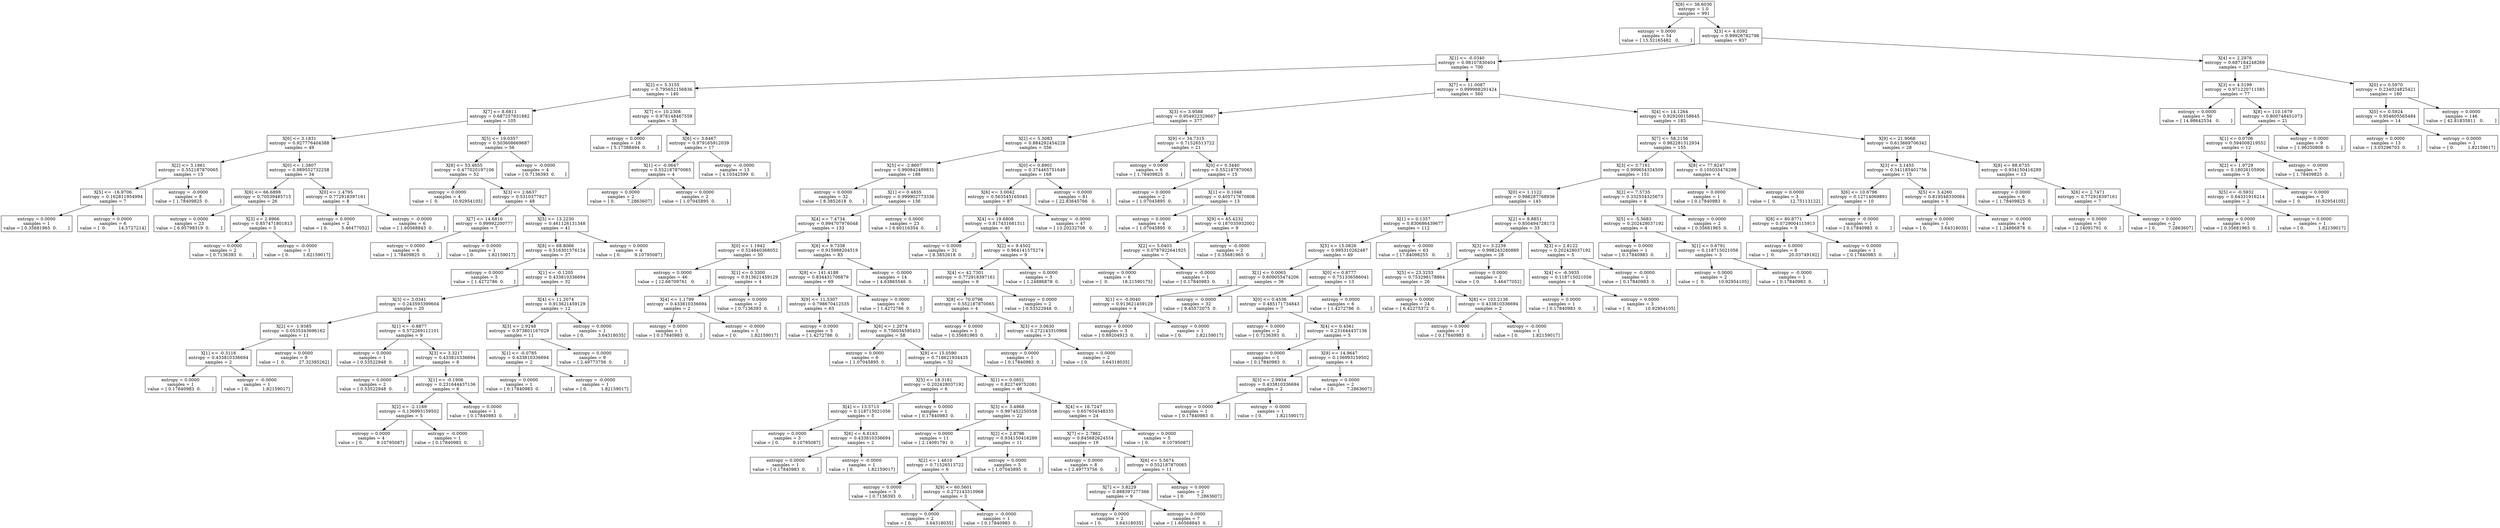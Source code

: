 digraph Tree {
0 [label="X[8] <= 38.6030\nentropy = 1.0\nsamples = 991", shape="box"] ;
1 [label="entropy = 0.0000\nsamples = 54\nvalue = [ 15.52165482   0.        ]", shape="box"] ;
0 -> 1 ;
2 [label="X[3] <= 4.0392\nentropy = 0.99926782798\nsamples = 937", shape="box"] ;
0 -> 2 ;
3 [label="X[1] <= -0.0340\nentropy = 0.98107830404\nsamples = 700", shape="box"] ;
2 -> 3 ;
4 [label="X[2] <= 5.3155\nentropy = 0.795652156836\nsamples = 140", shape="box"] ;
3 -> 4 ;
5 [label="X[7] <= 8.6811\nentropy = 0.687257831882\nsamples = 105", shape="box"] ;
4 -> 5 ;
6 [label="X[6] <= 3.1831\nentropy = 0.927776404388\nsamples = 49", shape="box"] ;
5 -> 6 ;
7 [label="X[2] <= 3.1861\nentropy = 0.552187870065\nsamples = 15", shape="box"] ;
6 -> 7 ;
8 [label="X[5] <= -16.9706\nentropy = 0.162811954994\nsamples = 7", shape="box"] ;
7 -> 8 ;
9 [label="entropy = 0.0000\nsamples = 1\nvalue = [ 0.35681965  0.        ]", shape="box"] ;
8 -> 9 ;
10 [label="entropy = 0.0000\nsamples = 6\nvalue = [  0.         14.5727214]", shape="box"] ;
8 -> 10 ;
11 [label="entropy = -0.0000\nsamples = 8\nvalue = [ 1.78409825  0.        ]", shape="box"] ;
7 -> 11 ;
12 [label="X[0] <= 1.3807\nentropy = 0.989552732258\nsamples = 34", shape="box"] ;
6 -> 12 ;
13 [label="X[6] <= 66.6898\nentropy = 0.70539485715\nsamples = 26", shape="box"] ;
12 -> 13 ;
14 [label="entropy = 0.0000\nsamples = 23\nvalue = [ 6.95798319  0.        ]", shape="box"] ;
13 -> 14 ;
15 [label="X[3] <= 2.8966\nentropy = 0.857471801813\nsamples = 3", shape="box"] ;
13 -> 15 ;
16 [label="entropy = 0.0000\nsamples = 2\nvalue = [ 0.7136393  0.       ]", shape="box"] ;
15 -> 16 ;
17 [label="entropy = -0.0000\nsamples = 1\nvalue = [ 0.          1.82159017]", shape="box"] ;
15 -> 17 ;
18 [label="X[0] <= 1.4795\nentropy = 0.772918397161\nsamples = 8", shape="box"] ;
12 -> 18 ;
19 [label="entropy = 0.0000\nsamples = 2\nvalue = [ 0.          5.46477052]", shape="box"] ;
18 -> 19 ;
20 [label="entropy = -0.0000\nsamples = 6\nvalue = [ 1.60568843  0.        ]", shape="box"] ;
18 -> 20 ;
21 [label="X[5] <= 19.0357\nentropy = 0.503608669687\nsamples = 56", shape="box"] ;
5 -> 21 ;
22 [label="X[8] <= 53.4655\nentropy = 0.477020197106\nsamples = 52", shape="box"] ;
21 -> 22 ;
23 [label="entropy = 0.0000\nsamples = 4\nvalue = [  0.          10.92954105]", shape="box"] ;
22 -> 23 ;
24 [label="X[3] <= 2.6637\nentropy = 0.5310377927\nsamples = 48", shape="box"] ;
22 -> 24 ;
25 [label="X[7] <= 14.6816\nentropy = 0.99992200777\nsamples = 7", shape="box"] ;
24 -> 25 ;
26 [label="entropy = 0.0000\nsamples = 6\nvalue = [ 1.78409825  0.        ]", shape="box"] ;
25 -> 26 ;
27 [label="entropy = 0.0000\nsamples = 1\nvalue = [ 0.          1.82159017]", shape="box"] ;
25 -> 27 ;
28 [label="X[5] <= 13.2230\nentropy = 0.461126131348\nsamples = 41", shape="box"] ;
24 -> 28 ;
29 [label="X[8] <= 68.8066\nentropy = 0.516301576124\nsamples = 37", shape="box"] ;
28 -> 29 ;
30 [label="entropy = 0.0000\nsamples = 5\nvalue = [ 1.4272786  0.       ]", shape="box"] ;
29 -> 30 ;
31 [label="X[1] <= -0.1205\nentropy = 0.433810336694\nsamples = 32", shape="box"] ;
29 -> 31 ;
32 [label="X[3] <= 3.0341\nentropy = 0.243593399604\nsamples = 20", shape="box"] ;
31 -> 32 ;
33 [label="X[2] <= -1.9385\nentropy = 0.0535343696162\nsamples = 11", shape="box"] ;
32 -> 33 ;
34 [label="X[1] <= -0.3116\nentropy = 0.433810336694\nsamples = 2", shape="box"] ;
33 -> 34 ;
35 [label="entropy = 0.0000\nsamples = 1\nvalue = [ 0.17840983  0.        ]", shape="box"] ;
34 -> 35 ;
36 [label="entropy = -0.0000\nsamples = 1\nvalue = [ 0.          1.82159017]", shape="box"] ;
34 -> 36 ;
37 [label="entropy = 0.0000\nsamples = 9\nvalue = [  0.          27.32385262]", shape="box"] ;
33 -> 37 ;
38 [label="X[1] <= -0.8877\nentropy = 0.572269112101\nsamples = 9", shape="box"] ;
32 -> 38 ;
39 [label="entropy = 0.0000\nsamples = 1\nvalue = [ 0.53522948  0.        ]", shape="box"] ;
38 -> 39 ;
40 [label="X[3] <= 3.3217\nentropy = 0.433810336694\nsamples = 8", shape="box"] ;
38 -> 40 ;
41 [label="entropy = 0.0000\nsamples = 2\nvalue = [ 0.53522948  0.        ]", shape="box"] ;
40 -> 41 ;
42 [label="X[1] <= -0.1906\nentropy = 0.231644437136\nsamples = 6", shape="box"] ;
40 -> 42 ;
43 [label="X[2] <= -2.1169\nentropy = 0.136993159502\nsamples = 5", shape="box"] ;
42 -> 43 ;
44 [label="entropy = 0.0000\nsamples = 4\nvalue = [ 0.          9.10795087]", shape="box"] ;
43 -> 44 ;
45 [label="entropy = -0.0000\nsamples = 1\nvalue = [ 0.17840983  0.        ]", shape="box"] ;
43 -> 45 ;
46 [label="entropy = 0.0000\nsamples = 1\nvalue = [ 0.17840983  0.        ]", shape="box"] ;
42 -> 46 ;
47 [label="X[4] <= 11.2074\nentropy = 0.913621459129\nsamples = 12", shape="box"] ;
31 -> 47 ;
48 [label="X[3] <= 2.9248\nentropy = 0.973801167029\nsamples = 11", shape="box"] ;
47 -> 48 ;
49 [label="X[1] <= -0.0785\nentropy = 0.433810336694\nsamples = 2", shape="box"] ;
48 -> 49 ;
50 [label="entropy = 0.0000\nsamples = 1\nvalue = [ 0.17840983  0.        ]", shape="box"] ;
49 -> 50 ;
51 [label="entropy = -0.0000\nsamples = 1\nvalue = [ 0.          1.82159017]", shape="box"] ;
49 -> 51 ;
52 [label="entropy = 0.0000\nsamples = 9\nvalue = [ 2.49773756  0.        ]", shape="box"] ;
48 -> 52 ;
53 [label="entropy = 0.0000\nsamples = 1\nvalue = [ 0.          3.64318035]", shape="box"] ;
47 -> 53 ;
54 [label="entropy = 0.0000\nsamples = 4\nvalue = [ 0.          9.10795087]", shape="box"] ;
28 -> 54 ;
55 [label="entropy = -0.0000\nsamples = 4\nvalue = [ 0.7136393  0.       ]", shape="box"] ;
21 -> 55 ;
56 [label="X[7] <= 10.2308\nentropy = 0.978148467559\nsamples = 35", shape="box"] ;
4 -> 56 ;
57 [label="entropy = 0.0000\nsamples = 18\nvalue = [ 5.17388494  0.        ]", shape="box"] ;
56 -> 57 ;
58 [label="X[6] <= 3.6467\nentropy = 0.979165912039\nsamples = 17", shape="box"] ;
56 -> 58 ;
59 [label="X[1] <= -0.0647\nentropy = 0.552187870065\nsamples = 4", shape="box"] ;
58 -> 59 ;
60 [label="entropy = 0.0000\nsamples = 2\nvalue = [ 0.         7.2863607]", shape="box"] ;
59 -> 60 ;
61 [label="entropy = 0.0000\nsamples = 2\nvalue = [ 1.07045895  0.        ]", shape="box"] ;
59 -> 61 ;
62 [label="entropy = -0.0000\nsamples = 13\nvalue = [ 4.10342599  0.        ]", shape="box"] ;
58 -> 62 ;
63 [label="X[7] <= 11.0087\nentropy = 0.999988291424\nsamples = 560", shape="box"] ;
3 -> 63 ;
64 [label="X[3] <= 3.9588\nentropy = 0.954922329667\nsamples = 377", shape="box"] ;
63 -> 64 ;
65 [label="X[2] <= 5.3083\nentropy = 0.884292454228\nsamples = 356", shape="box"] ;
64 -> 65 ;
66 [label="X[5] <= -2.8607\nentropy = 0.990842489831\nsamples = 188", shape="box"] ;
65 -> 66 ;
67 [label="entropy = 0.0000\nsamples = 32\nvalue = [ 8.3852618  0.       ]", shape="box"] ;
66 -> 67 ;
68 [label="X[1] <= 0.4835\nentropy = 0.999902773336\nsamples = 156", shape="box"] ;
66 -> 68 ;
69 [label="X[4] <= 7.4734\nentropy = 0.994707976048\nsamples = 133", shape="box"] ;
68 -> 69 ;
70 [label="X[0] <= 1.1942\nentropy = 0.524840368052\nsamples = 50", shape="box"] ;
69 -> 70 ;
71 [label="entropy = 0.0000\nsamples = 46\nvalue = [ 12.66709761   0.        ]", shape="box"] ;
70 -> 71 ;
72 [label="X[1] <= 0.3300\nentropy = 0.913621459129\nsamples = 4", shape="box"] ;
70 -> 72 ;
73 [label="X[4] <= 1.1799\nentropy = 0.433810336694\nsamples = 2", shape="box"] ;
72 -> 73 ;
74 [label="entropy = 0.0000\nsamples = 1\nvalue = [ 0.17840983  0.        ]", shape="box"] ;
73 -> 74 ;
75 [label="entropy = -0.0000\nsamples = 1\nvalue = [ 0.          1.82159017]", shape="box"] ;
73 -> 75 ;
76 [label="entropy = 0.0000\nsamples = 2\nvalue = [ 0.7136393  0.       ]", shape="box"] ;
72 -> 76 ;
77 [label="X[6] <= 9.7338\nentropy = 0.915988204519\nsamples = 83", shape="box"] ;
69 -> 77 ;
78 [label="X[8] <= 141.4188\nentropy = 0.834431706879\nsamples = 69", shape="box"] ;
77 -> 78 ;
79 [label="X[9] <= 11.5307\nentropy = 0.798670412535\nsamples = 63", shape="box"] ;
78 -> 79 ;
80 [label="entropy = 0.0000\nsamples = 5\nvalue = [ 1.4272786  0.       ]", shape="box"] ;
79 -> 80 ;
81 [label="X[6] <= 1.2074\nentropy = 0.756034595453\nsamples = 58", shape="box"] ;
79 -> 81 ;
82 [label="entropy = 0.0000\nsamples = 6\nvalue = [ 1.07045895  0.        ]", shape="box"] ;
81 -> 82 ;
83 [label="X[9] <= 15.0590\nentropy = 0.718621934435\nsamples = 52", shape="box"] ;
81 -> 83 ;
84 [label="X[5] <= 18.3181\nentropy = 0.202428037192\nsamples = 6", shape="box"] ;
83 -> 84 ;
85 [label="X[4] <= 13.5713\nentropy = 0.118715021056\nsamples = 5", shape="box"] ;
84 -> 85 ;
86 [label="entropy = 0.0000\nsamples = 3\nvalue = [ 0.          9.10795087]", shape="box"] ;
85 -> 86 ;
87 [label="X[6] <= 6.6163\nentropy = 0.433810336694\nsamples = 2", shape="box"] ;
85 -> 87 ;
88 [label="entropy = 0.0000\nsamples = 1\nvalue = [ 0.17840983  0.        ]", shape="box"] ;
87 -> 88 ;
89 [label="entropy = -0.0000\nsamples = 1\nvalue = [ 0.          1.82159017]", shape="box"] ;
87 -> 89 ;
90 [label="entropy = 0.0000\nsamples = 1\nvalue = [ 0.17840983  0.        ]", shape="box"] ;
84 -> 90 ;
91 [label="X[1] <= 0.0851\nentropy = 0.822749752081\nsamples = 46", shape="box"] ;
83 -> 91 ;
92 [label="X[3] <= 3.4968\nentropy = 0.997452250558\nsamples = 22", shape="box"] ;
91 -> 92 ;
93 [label="entropy = 0.0000\nsamples = 11\nvalue = [ 2.14091791  0.        ]", shape="box"] ;
92 -> 93 ;
94 [label="X[2] <= 2.8796\nentropy = 0.934150416289\nsamples = 11", shape="box"] ;
92 -> 94 ;
95 [label="X[2] <= 1.4610\nentropy = 0.71526513722\nsamples = 6", shape="box"] ;
94 -> 95 ;
96 [label="entropy = 0.0000\nsamples = 3\nvalue = [ 0.7136393  0.       ]", shape="box"] ;
95 -> 96 ;
97 [label="X[9] <= 60.5601\nentropy = 0.272143310968\nsamples = 3", shape="box"] ;
95 -> 97 ;
98 [label="entropy = 0.0000\nsamples = 2\nvalue = [ 0.          3.64318035]", shape="box"] ;
97 -> 98 ;
99 [label="entropy = -0.0000\nsamples = 1\nvalue = [ 0.17840983  0.        ]", shape="box"] ;
97 -> 99 ;
100 [label="entropy = 0.0000\nsamples = 5\nvalue = [ 1.07045895  0.        ]", shape="box"] ;
94 -> 100 ;
101 [label="X[4] <= 16.7247\nentropy = 0.657654548335\nsamples = 24", shape="box"] ;
91 -> 101 ;
102 [label="X[7] <= 2.7862\nentropy = 0.845682624554\nsamples = 19", shape="box"] ;
101 -> 102 ;
103 [label="entropy = 0.0000\nsamples = 8\nvalue = [ 2.49773756  0.        ]", shape="box"] ;
102 -> 103 ;
104 [label="X[6] <= 5.5674\nentropy = 0.552187870065\nsamples = 11", shape="box"] ;
102 -> 104 ;
105 [label="X[7] <= 3.8229\nentropy = 0.888397277366\nsamples = 9", shape="box"] ;
104 -> 105 ;
106 [label="entropy = 0.0000\nsamples = 2\nvalue = [ 0.          3.64318035]", shape="box"] ;
105 -> 106 ;
107 [label="entropy = 0.0000\nsamples = 7\nvalue = [ 1.60568843  0.        ]", shape="box"] ;
105 -> 107 ;
108 [label="entropy = 0.0000\nsamples = 2\nvalue = [ 0.         7.2863607]", shape="box"] ;
104 -> 108 ;
109 [label="entropy = 0.0000\nsamples = 5\nvalue = [ 0.          9.10795087]", shape="box"] ;
101 -> 109 ;
110 [label="entropy = 0.0000\nsamples = 6\nvalue = [ 1.4272786  0.       ]", shape="box"] ;
78 -> 110 ;
111 [label="entropy = -0.0000\nsamples = 14\nvalue = [ 4.63865546  0.        ]", shape="box"] ;
77 -> 111 ;
112 [label="entropy = 0.0000\nsamples = 23\nvalue = [ 6.60116354  0.        ]", shape="box"] ;
68 -> 112 ;
113 [label="X[0] <= 0.8901\nentropy = 0.374465751649\nsamples = 168", shape="box"] ;
65 -> 113 ;
114 [label="X[6] <= 3.0042\nentropy = 0.563545165045\nsamples = 87", shape="box"] ;
113 -> 114 ;
115 [label="X[4] <= 19.6808\nentropy = 0.817431681311\nsamples = 40", shape="box"] ;
114 -> 115 ;
116 [label="entropy = 0.0000\nsamples = 31\nvalue = [ 8.3852618  0.       ]", shape="box"] ;
115 -> 116 ;
117 [label="X[2] <= 9.4502\nentropy = 0.964141575274\nsamples = 9", shape="box"] ;
115 -> 117 ;
118 [label="X[4] <= 42.7301\nentropy = 0.772918397161\nsamples = 6", shape="box"] ;
117 -> 118 ;
119 [label="X[8] <= 70.0796\nentropy = 0.552187870065\nsamples = 4", shape="box"] ;
118 -> 119 ;
120 [label="entropy = 0.0000\nsamples = 1\nvalue = [ 0.35681965  0.        ]", shape="box"] ;
119 -> 120 ;
121 [label="X[3] <= 3.0630\nentropy = 0.272143310968\nsamples = 3", shape="box"] ;
119 -> 121 ;
122 [label="entropy = 0.0000\nsamples = 1\nvalue = [ 0.17840983  0.        ]", shape="box"] ;
121 -> 122 ;
123 [label="entropy = 0.0000\nsamples = 2\nvalue = [ 0.          3.64318035]", shape="box"] ;
121 -> 123 ;
124 [label="entropy = 0.0000\nsamples = 2\nvalue = [ 0.53522948  0.        ]", shape="box"] ;
118 -> 124 ;
125 [label="entropy = 0.0000\nsamples = 3\nvalue = [ 1.24886878  0.        ]", shape="box"] ;
117 -> 125 ;
126 [label="entropy = -0.0000\nsamples = 47\nvalue = [ 13.20232708   0.        ]", shape="box"] ;
114 -> 126 ;
127 [label="entropy = 0.0000\nsamples = 81\nvalue = [ 22.83645766   0.        ]", shape="box"] ;
113 -> 127 ;
128 [label="X[9] <= 34.7315\nentropy = 0.71526513722\nsamples = 21", shape="box"] ;
64 -> 128 ;
129 [label="entropy = 0.0000\nsamples = 6\nvalue = [ 1.78409825  0.        ]", shape="box"] ;
128 -> 129 ;
130 [label="X[0] <= 0.3440\nentropy = 0.552187870065\nsamples = 15", shape="box"] ;
128 -> 130 ;
131 [label="entropy = 0.0000\nsamples = 2\nvalue = [ 1.07045895  0.        ]", shape="box"] ;
130 -> 131 ;
132 [label="X[1] <= 0.1048\nentropy = 0.405717670808\nsamples = 13", shape="box"] ;
130 -> 132 ;
133 [label="entropy = 0.0000\nsamples = 4\nvalue = [ 1.07045895  0.        ]", shape="box"] ;
132 -> 133 ;
134 [label="X[9] <= 65.4232\nentropy = 0.187035932002\nsamples = 9", shape="box"] ;
132 -> 134 ;
135 [label="X[2] <= 5.0403\nentropy = 0.0787922641925\nsamples = 7", shape="box"] ;
134 -> 135 ;
136 [label="entropy = 0.0000\nsamples = 6\nvalue = [  0.          18.21590175]", shape="box"] ;
135 -> 136 ;
137 [label="entropy = -0.0000\nsamples = 1\nvalue = [ 0.17840983  0.        ]", shape="box"] ;
135 -> 137 ;
138 [label="entropy = -0.0000\nsamples = 2\nvalue = [ 0.35681965  0.        ]", shape="box"] ;
134 -> 138 ;
139 [label="X[4] <= 14.1264\nentropy = 0.929200158645\nsamples = 183", shape="box"] ;
63 -> 139 ;
140 [label="X[7] <= 58.2156\nentropy = 0.982281312934\nsamples = 155", shape="box"] ;
139 -> 140 ;
141 [label="X[3] <= 3.7161\nentropy = 0.999654334509\nsamples = 151", shape="box"] ;
140 -> 141 ;
142 [label="X[0] <= 1.1122\nentropy = 0.988287768936\nsamples = 145", shape="box"] ;
141 -> 142 ;
143 [label="X[1] <= 0.1357\nentropy = 0.830686439677\nsamples = 112", shape="box"] ;
142 -> 143 ;
144 [label="X[5] <= 15.0826\nentropy = 0.995310262487\nsamples = 49", shape="box"] ;
143 -> 144 ;
145 [label="X[1] <= 0.0065\nentropy = 0.609055474206\nsamples = 36", shape="box"] ;
144 -> 145 ;
146 [label="X[1] <= -0.0040\nentropy = 0.913621459129\nsamples = 4", shape="box"] ;
145 -> 146 ;
147 [label="entropy = 0.0000\nsamples = 3\nvalue = [ 0.89204913  0.        ]", shape="box"] ;
146 -> 147 ;
148 [label="entropy = 0.0000\nsamples = 1\nvalue = [ 0.          1.82159017]", shape="box"] ;
146 -> 148 ;
149 [label="entropy = -0.0000\nsamples = 32\nvalue = [ 9.45572075  0.        ]", shape="box"] ;
145 -> 149 ;
150 [label="X[0] <= 0.8777\nentropy = 0.751336586041\nsamples = 13", shape="box"] ;
144 -> 150 ;
151 [label="X[0] <= 0.4536\nentropy = 0.485171734843\nsamples = 7", shape="box"] ;
150 -> 151 ;
152 [label="entropy = 0.0000\nsamples = 2\nvalue = [ 0.7136393  0.       ]", shape="box"] ;
151 -> 152 ;
153 [label="X[4] <= 0.4561\nentropy = 0.231644437136\nsamples = 5", shape="box"] ;
151 -> 153 ;
154 [label="entropy = 0.0000\nsamples = 1\nvalue = [ 0.17840983  0.        ]", shape="box"] ;
153 -> 154 ;
155 [label="X[9] <= 14.9647\nentropy = 0.136993159502\nsamples = 4", shape="box"] ;
153 -> 155 ;
156 [label="X[3] <= 2.9934\nentropy = 0.433810336694\nsamples = 2", shape="box"] ;
155 -> 156 ;
157 [label="entropy = 0.0000\nsamples = 1\nvalue = [ 0.17840983  0.        ]", shape="box"] ;
156 -> 157 ;
158 [label="entropy = -0.0000\nsamples = 1\nvalue = [ 0.          1.82159017]", shape="box"] ;
156 -> 158 ;
159 [label="entropy = 0.0000\nsamples = 2\nvalue = [ 0.         7.2863607]", shape="box"] ;
155 -> 159 ;
160 [label="entropy = 0.0000\nsamples = 6\nvalue = [ 1.4272786  0.       ]", shape="box"] ;
150 -> 160 ;
161 [label="entropy = -0.0000\nsamples = 63\nvalue = [ 17.84098255   0.        ]", shape="box"] ;
143 -> 161 ;
162 [label="X[2] <= 8.8851\nentropy = 0.850494728173\nsamples = 33", shape="box"] ;
142 -> 162 ;
163 [label="X[3] <= 3.2239\nentropy = 0.998243280889\nsamples = 28", shape="box"] ;
162 -> 163 ;
164 [label="X[5] <= 23.3253\nentropy = 0.753298178864\nsamples = 26", shape="box"] ;
163 -> 164 ;
165 [label="entropy = 0.0000\nsamples = 24\nvalue = [ 6.42275372  0.        ]", shape="box"] ;
164 -> 165 ;
166 [label="X[8] <= 103.2136\nentropy = 0.433810336694\nsamples = 2", shape="box"] ;
164 -> 166 ;
167 [label="entropy = 0.0000\nsamples = 1\nvalue = [ 0.17840983  0.        ]", shape="box"] ;
166 -> 167 ;
168 [label="entropy = -0.0000\nsamples = 1\nvalue = [ 0.          1.82159017]", shape="box"] ;
166 -> 168 ;
169 [label="entropy = 0.0000\nsamples = 2\nvalue = [ 0.          5.46477052]", shape="box"] ;
163 -> 169 ;
170 [label="X[3] <= 2.8122\nentropy = 0.202428037192\nsamples = 5", shape="box"] ;
162 -> 170 ;
171 [label="X[4] <= -6.5935\nentropy = 0.118715021056\nsamples = 4", shape="box"] ;
170 -> 171 ;
172 [label="entropy = 0.0000\nsamples = 1\nvalue = [ 0.17840983  0.        ]", shape="box"] ;
171 -> 172 ;
173 [label="entropy = 0.0000\nsamples = 3\nvalue = [  0.          10.92954105]", shape="box"] ;
171 -> 173 ;
174 [label="entropy = -0.0000\nsamples = 1\nvalue = [ 0.17840983  0.        ]", shape="box"] ;
170 -> 174 ;
175 [label="X[2] <= 7.5735\nentropy = 0.332554325673\nsamples = 6", shape="box"] ;
141 -> 175 ;
176 [label="X[5] <= -5.5683\nentropy = 0.202428037192\nsamples = 4", shape="box"] ;
175 -> 176 ;
177 [label="entropy = 0.0000\nsamples = 1\nvalue = [ 0.17840983  0.        ]", shape="box"] ;
176 -> 177 ;
178 [label="X[1] <= 0.6791\nentropy = 0.118715021056\nsamples = 3", shape="box"] ;
176 -> 178 ;
179 [label="entropy = 0.0000\nsamples = 2\nvalue = [  0.          10.92954105]", shape="box"] ;
178 -> 179 ;
180 [label="entropy = -0.0000\nsamples = 1\nvalue = [ 0.17840983  0.        ]", shape="box"] ;
178 -> 180 ;
181 [label="entropy = 0.0000\nsamples = 2\nvalue = [ 0.35681965  0.        ]", shape="box"] ;
175 -> 181 ;
182 [label="X[8] <= 77.8247\nentropy = 0.105035476298\nsamples = 4", shape="box"] ;
140 -> 182 ;
183 [label="entropy = 0.0000\nsamples = 1\nvalue = [ 0.17840983  0.        ]", shape="box"] ;
182 -> 183 ;
184 [label="entropy = 0.0000\nsamples = 3\nvalue = [  0.          12.75113122]", shape="box"] ;
182 -> 184 ;
185 [label="X[9] <= 21.9068\nentropy = 0.613669706342\nsamples = 28", shape="box"] ;
139 -> 185 ;
186 [label="X[3] <= 3.1455\nentropy = 0.341185401756\nsamples = 15", shape="box"] ;
185 -> 186 ;
187 [label="X[6] <= 10.6796\nentropy = 0.12714069891\nsamples = 10", shape="box"] ;
186 -> 187 ;
188 [label="X[8] <= 80.8771\nentropy = 0.0729004115913\nsamples = 9", shape="box"] ;
187 -> 188 ;
189 [label="entropy = 0.0000\nsamples = 8\nvalue = [  0.          20.03749192]", shape="box"] ;
188 -> 189 ;
190 [label="entropy = 0.0000\nsamples = 1\nvalue = [ 0.17840983  0.        ]", shape="box"] ;
188 -> 190 ;
191 [label="entropy = -0.0000\nsamples = 1\nvalue = [ 0.17840983  0.        ]", shape="box"] ;
187 -> 191 ;
192 [label="X[5] <= 3.4260\nentropy = 0.819548330064\nsamples = 5", shape="box"] ;
186 -> 192 ;
193 [label="entropy = 0.0000\nsamples = 1\nvalue = [ 0.          3.64318035]", shape="box"] ;
192 -> 193 ;
194 [label="entropy = -0.0000\nsamples = 4\nvalue = [ 1.24886878  0.        ]", shape="box"] ;
192 -> 194 ;
195 [label="X[8] <= 88.6735\nentropy = 0.934150416289\nsamples = 13", shape="box"] ;
185 -> 195 ;
196 [label="entropy = 0.0000\nsamples = 6\nvalue = [ 1.78409825  0.        ]", shape="box"] ;
195 -> 196 ;
197 [label="X[6] <= 2.7471\nentropy = 0.772918397161\nsamples = 7", shape="box"] ;
195 -> 197 ;
198 [label="entropy = 0.0000\nsamples = 5\nvalue = [ 2.14091791  0.        ]", shape="box"] ;
197 -> 198 ;
199 [label="entropy = 0.0000\nsamples = 2\nvalue = [ 0.         7.2863607]", shape="box"] ;
197 -> 199 ;
200 [label="X[4] <= 2.2976\nentropy = 0.687184248269\nsamples = 237", shape="box"] ;
2 -> 200 ;
201 [label="X[3] <= 4.5199\nentropy = 0.971220711585\nsamples = 77", shape="box"] ;
200 -> 201 ;
202 [label="entropy = 0.0000\nsamples = 56\nvalue = [ 14.98642534   0.        ]", shape="box"] ;
201 -> 202 ;
203 [label="X[8] <= 110.1679\nentropy = 0.800748451073\nsamples = 21", shape="box"] ;
201 -> 203 ;
204 [label="X[1] <= 0.0706\nentropy = 0.594008219552\nsamples = 12", shape="box"] ;
203 -> 204 ;
205 [label="X[2] <= 1.9729\nentropy = 0.18026105906\nsamples = 5", shape="box"] ;
204 -> 205 ;
206 [label="X[5] <= -0.5932\nentropy = 0.64331916214\nsamples = 2", shape="box"] ;
205 -> 206 ;
207 [label="entropy = 0.0000\nsamples = 1\nvalue = [ 0.35681965  0.        ]", shape="box"] ;
206 -> 207 ;
208 [label="entropy = 0.0000\nsamples = 1\nvalue = [ 0.          1.82159017]", shape="box"] ;
206 -> 208 ;
209 [label="entropy = 0.0000\nsamples = 3\nvalue = [  0.          10.92954105]", shape="box"] ;
205 -> 209 ;
210 [label="entropy = -0.0000\nsamples = 7\nvalue = [ 1.78409825  0.        ]", shape="box"] ;
204 -> 210 ;
211 [label="entropy = 0.0000\nsamples = 9\nvalue = [ 1.96250808  0.        ]", shape="box"] ;
203 -> 211 ;
212 [label="X[0] <= 0.5970\nentropy = 0.234024825421\nsamples = 160", shape="box"] ;
200 -> 212 ;
213 [label="X[0] <= 0.5924\nentropy = 0.954605565484\nsamples = 14", shape="box"] ;
212 -> 213 ;
214 [label="entropy = 0.0000\nsamples = 13\nvalue = [ 3.03296703  0.        ]", shape="box"] ;
213 -> 214 ;
215 [label="entropy = 0.0000\nsamples = 1\nvalue = [ 0.          1.82159017]", shape="box"] ;
213 -> 215 ;
216 [label="entropy = 0.0000\nsamples = 146\nvalue = [ 42.81835811   0.        ]", shape="box"] ;
212 -> 216 ;
}